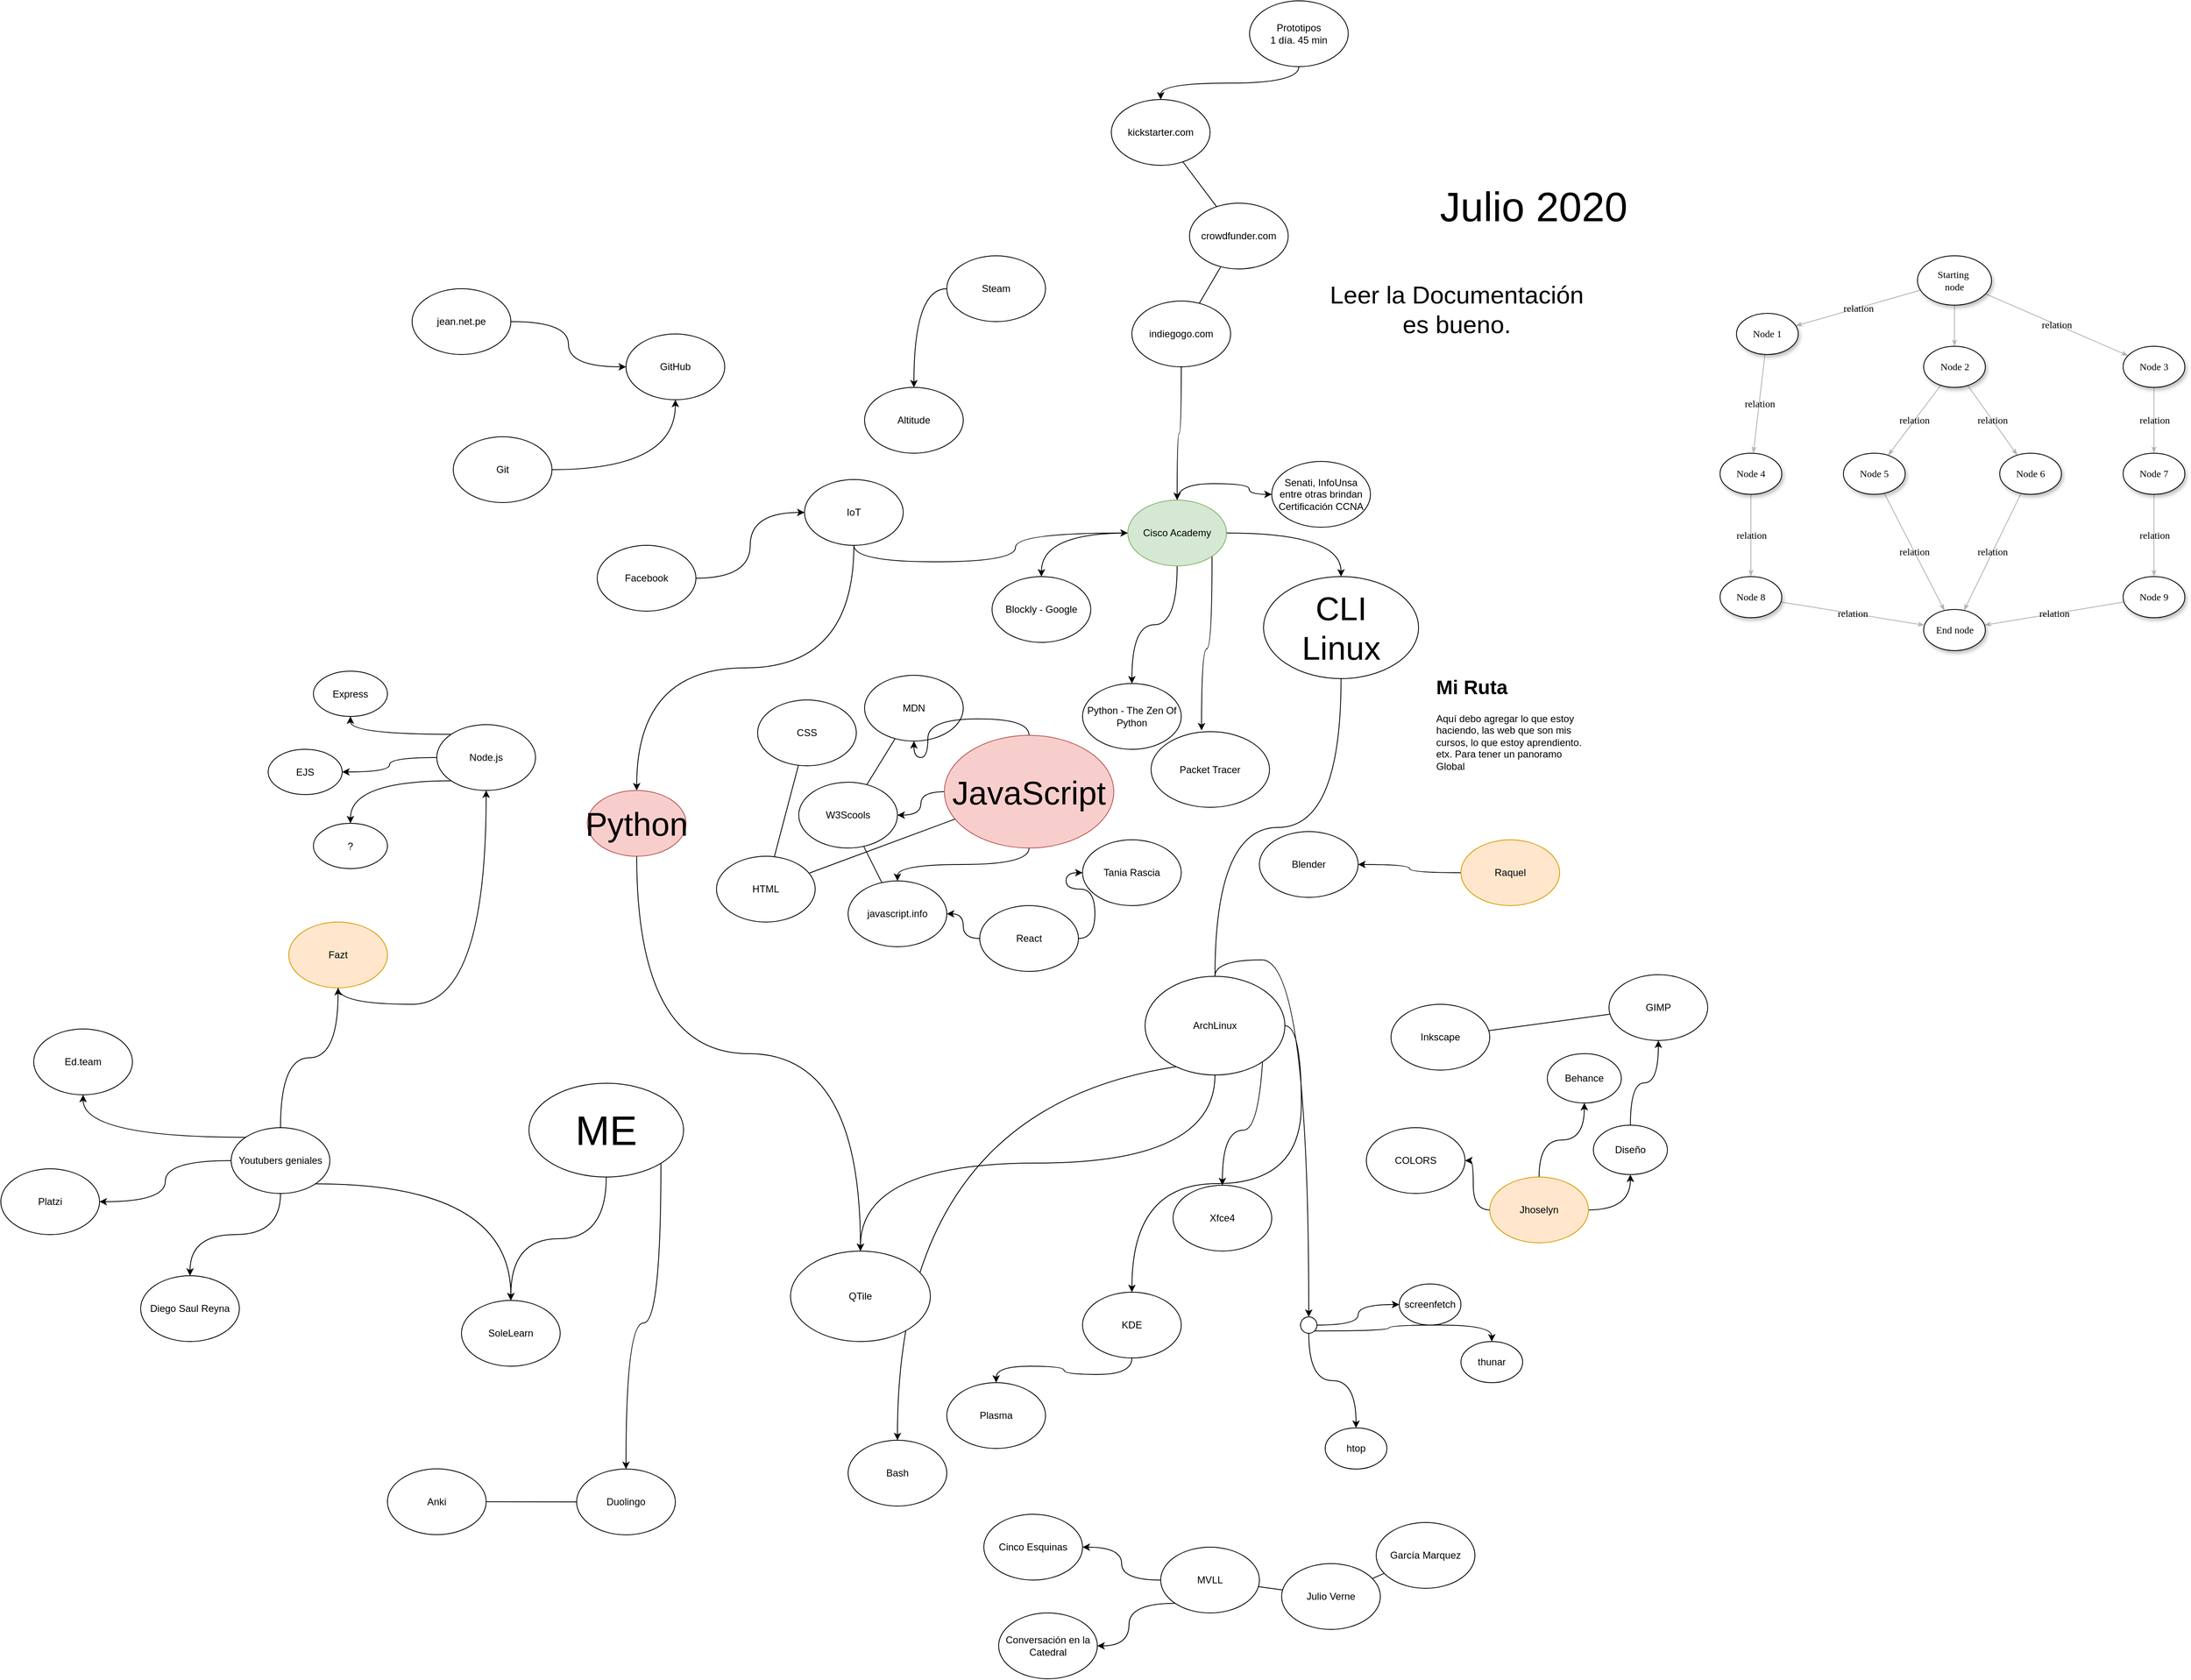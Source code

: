 <mxfile version="13.5.8" type="github">
  <diagram name="Page-1" id="42789a77-a242-8287-6e28-9cd8cfd52e62">
    <mxGraphModel dx="3300" dy="2602" grid="0" gridSize="10" guides="1" tooltips="0" connect="1" arrows="1" fold="1" page="1" pageScale="1" pageWidth="1100" pageHeight="850" background="#ffffff" math="0" shadow="0">
      <root>
        <mxCell id="0" />
        <mxCell id="1" parent="0" />
        <mxCell id="1ea317790d2ca983-12" style="edgeStyle=none;rounded=1;html=1;labelBackgroundColor=none;startArrow=none;startFill=0;startSize=5;endArrow=classicThin;endFill=1;endSize=5;jettySize=auto;orthogonalLoop=1;strokeColor=#B3B3B3;strokeWidth=1;fontFamily=Verdana;fontSize=12" parent="1" source="1ea317790d2ca983-1" target="1ea317790d2ca983-2" edge="1">
          <mxGeometry relative="1" as="geometry" />
        </mxCell>
        <mxCell id="1ea317790d2ca983-13" value="relation" style="edgeStyle=none;rounded=1;html=1;labelBackgroundColor=none;startArrow=none;startFill=0;startSize=5;endArrow=classicThin;endFill=1;endSize=5;jettySize=auto;orthogonalLoop=1;strokeColor=#B3B3B3;strokeWidth=1;fontFamily=Verdana;fontSize=12" parent="1" source="1ea317790d2ca983-1" target="1ea317790d2ca983-9" edge="1">
          <mxGeometry relative="1" as="geometry" />
        </mxCell>
        <mxCell id="1ea317790d2ca983-14" value="relation" style="edgeStyle=none;rounded=1;html=1;labelBackgroundColor=none;startArrow=none;startFill=0;startSize=5;endArrow=classicThin;endFill=1;endSize=5;jettySize=auto;orthogonalLoop=1;strokeColor=#B3B3B3;strokeWidth=1;fontFamily=Verdana;fontSize=12" parent="1" source="1ea317790d2ca983-1" target="1ea317790d2ca983-3" edge="1">
          <mxGeometry relative="1" as="geometry" />
        </mxCell>
        <mxCell id="1ea317790d2ca983-1" value="Starting&amp;nbsp;&lt;div&gt;node&lt;/div&gt;" style="ellipse;whiteSpace=wrap;html=1;rounded=0;shadow=1;comic=0;labelBackgroundColor=none;strokeWidth=1;fontFamily=Verdana;fontSize=12;align=center;" parent="1" vertex="1">
          <mxGeometry x="1410" y="-1050" width="90" height="60" as="geometry" />
        </mxCell>
        <mxCell id="1ea317790d2ca983-21" value="relation" style="edgeStyle=none;rounded=1;html=1;labelBackgroundColor=none;startArrow=none;startFill=0;startSize=5;endArrow=classicThin;endFill=1;endSize=5;jettySize=auto;orthogonalLoop=1;strokeColor=#B3B3B3;strokeWidth=1;fontFamily=Verdana;fontSize=12" parent="1" source="1ea317790d2ca983-2" target="1ea317790d2ca983-7" edge="1">
          <mxGeometry relative="1" as="geometry" />
        </mxCell>
        <mxCell id="1ea317790d2ca983-22" value="relation" style="edgeStyle=none;rounded=1;html=1;labelBackgroundColor=none;startArrow=none;startFill=0;startSize=5;endArrow=classicThin;endFill=1;endSize=5;jettySize=auto;orthogonalLoop=1;strokeColor=#B3B3B3;strokeWidth=1;fontFamily=Verdana;fontSize=12" parent="1" source="1ea317790d2ca983-2" target="1ea317790d2ca983-6" edge="1">
          <mxGeometry relative="1" as="geometry" />
        </mxCell>
        <mxCell id="1ea317790d2ca983-2" value="&lt;span&gt;Node 2&lt;/span&gt;" style="ellipse;whiteSpace=wrap;html=1;rounded=0;shadow=1;comic=0;labelBackgroundColor=none;strokeWidth=1;fontFamily=Verdana;fontSize=12;align=center;" parent="1" vertex="1">
          <mxGeometry x="1417.5" y="-940" width="75" height="50" as="geometry" />
        </mxCell>
        <mxCell id="1ea317790d2ca983-15" value="relation" style="edgeStyle=none;rounded=1;html=1;labelBackgroundColor=none;startArrow=none;startFill=0;startSize=5;endArrow=classicThin;endFill=1;endSize=5;jettySize=auto;orthogonalLoop=1;strokeColor=#B3B3B3;strokeWidth=1;fontFamily=Verdana;fontSize=12" parent="1" source="1ea317790d2ca983-3" target="1ea317790d2ca983-4" edge="1">
          <mxGeometry relative="1" as="geometry" />
        </mxCell>
        <mxCell id="1ea317790d2ca983-3" value="&lt;span&gt;Node 3&lt;/span&gt;" style="ellipse;whiteSpace=wrap;html=1;rounded=0;shadow=1;comic=0;labelBackgroundColor=none;strokeWidth=1;fontFamily=Verdana;fontSize=12;align=center;" parent="1" vertex="1">
          <mxGeometry x="1660" y="-940" width="75" height="50" as="geometry" />
        </mxCell>
        <mxCell id="1ea317790d2ca983-16" value="relation" style="edgeStyle=none;rounded=1;html=1;labelBackgroundColor=none;startArrow=none;startFill=0;startSize=5;endArrow=classicThin;endFill=1;endSize=5;jettySize=auto;orthogonalLoop=1;strokeColor=#B3B3B3;strokeWidth=1;fontFamily=Verdana;fontSize=12" parent="1" source="1ea317790d2ca983-4" target="1ea317790d2ca983-5" edge="1">
          <mxGeometry relative="1" as="geometry" />
        </mxCell>
        <mxCell id="1ea317790d2ca983-4" value="&lt;span&gt;Node 7&lt;/span&gt;" style="ellipse;whiteSpace=wrap;html=1;rounded=0;shadow=1;comic=0;labelBackgroundColor=none;strokeWidth=1;fontFamily=Verdana;fontSize=12;align=center;" parent="1" vertex="1">
          <mxGeometry x="1660" y="-810" width="75" height="50" as="geometry" />
        </mxCell>
        <mxCell id="1ea317790d2ca983-17" value="relation" style="edgeStyle=none;rounded=1;html=1;labelBackgroundColor=none;startArrow=none;startFill=0;startSize=5;endArrow=classicThin;endFill=1;endSize=5;jettySize=auto;orthogonalLoop=1;strokeColor=#B3B3B3;strokeWidth=1;fontFamily=Verdana;fontSize=12" parent="1" source="1ea317790d2ca983-5" target="1ea317790d2ca983-8" edge="1">
          <mxGeometry relative="1" as="geometry" />
        </mxCell>
        <mxCell id="1ea317790d2ca983-5" value="&lt;span&gt;Node 9&lt;/span&gt;" style="ellipse;whiteSpace=wrap;html=1;rounded=0;shadow=1;comic=0;labelBackgroundColor=none;strokeWidth=1;fontFamily=Verdana;fontSize=12;align=center;" parent="1" vertex="1">
          <mxGeometry x="1660" y="-660" width="75" height="50" as="geometry" />
        </mxCell>
        <mxCell id="1ea317790d2ca983-23" value="relation" style="edgeStyle=none;rounded=1;html=1;labelBackgroundColor=none;startArrow=none;startFill=0;startSize=5;endArrow=classicThin;endFill=1;endSize=5;jettySize=auto;orthogonalLoop=1;strokeColor=#B3B3B3;strokeWidth=1;fontFamily=Verdana;fontSize=12" parent="1" source="1ea317790d2ca983-6" target="1ea317790d2ca983-8" edge="1">
          <mxGeometry relative="1" as="geometry" />
        </mxCell>
        <mxCell id="1ea317790d2ca983-6" value="&lt;span&gt;Node 6&lt;/span&gt;" style="ellipse;whiteSpace=wrap;html=1;rounded=0;shadow=1;comic=0;labelBackgroundColor=none;strokeWidth=1;fontFamily=Verdana;fontSize=12;align=center;" parent="1" vertex="1">
          <mxGeometry x="1510" y="-810" width="75" height="50" as="geometry" />
        </mxCell>
        <mxCell id="1ea317790d2ca983-24" value="relation" style="edgeStyle=none;rounded=1;html=1;labelBackgroundColor=none;startArrow=none;startFill=0;startSize=5;endArrow=classicThin;endFill=1;endSize=5;jettySize=auto;orthogonalLoop=1;strokeColor=#B3B3B3;strokeWidth=1;fontFamily=Verdana;fontSize=12" parent="1" source="1ea317790d2ca983-7" target="1ea317790d2ca983-8" edge="1">
          <mxGeometry relative="1" as="geometry" />
        </mxCell>
        <mxCell id="1ea317790d2ca983-7" value="&lt;span&gt;Node 5&lt;/span&gt;" style="ellipse;whiteSpace=wrap;html=1;rounded=0;shadow=1;comic=0;labelBackgroundColor=none;strokeWidth=1;fontFamily=Verdana;fontSize=12;align=center;" parent="1" vertex="1">
          <mxGeometry x="1320" y="-810" width="75" height="50" as="geometry" />
        </mxCell>
        <mxCell id="1ea317790d2ca983-8" value="End node" style="ellipse;whiteSpace=wrap;html=1;rounded=0;shadow=1;comic=0;labelBackgroundColor=none;strokeWidth=1;fontFamily=Verdana;fontSize=12;align=center;" parent="1" vertex="1">
          <mxGeometry x="1417.5" y="-620" width="75" height="50" as="geometry" />
        </mxCell>
        <mxCell id="1ea317790d2ca983-19" value="relation" style="edgeStyle=none;rounded=1;html=1;labelBackgroundColor=none;startArrow=none;startFill=0;startSize=5;endArrow=classicThin;endFill=1;endSize=5;jettySize=auto;orthogonalLoop=1;strokeColor=#B3B3B3;strokeWidth=1;fontFamily=Verdana;fontSize=12" parent="1" source="1ea317790d2ca983-9" target="1ea317790d2ca983-10" edge="1">
          <mxGeometry relative="1" as="geometry" />
        </mxCell>
        <mxCell id="1ea317790d2ca983-9" value="Node 1" style="ellipse;whiteSpace=wrap;html=1;rounded=0;shadow=1;comic=0;labelBackgroundColor=none;strokeWidth=1;fontFamily=Verdana;fontSize=12;align=center;" parent="1" vertex="1">
          <mxGeometry x="1190" y="-980" width="75" height="50" as="geometry" />
        </mxCell>
        <mxCell id="1ea317790d2ca983-20" value="relation" style="edgeStyle=none;rounded=1;html=1;labelBackgroundColor=none;startArrow=none;startFill=0;startSize=5;endArrow=classicThin;endFill=1;endSize=5;jettySize=auto;orthogonalLoop=1;strokeColor=#B3B3B3;strokeWidth=1;fontFamily=Verdana;fontSize=12" parent="1" source="1ea317790d2ca983-10" target="1ea317790d2ca983-11" edge="1">
          <mxGeometry relative="1" as="geometry" />
        </mxCell>
        <mxCell id="1ea317790d2ca983-10" value="&lt;span&gt;Node 4&lt;/span&gt;" style="ellipse;whiteSpace=wrap;html=1;rounded=0;shadow=1;comic=0;labelBackgroundColor=none;strokeWidth=1;fontFamily=Verdana;fontSize=12;align=center;" parent="1" vertex="1">
          <mxGeometry x="1170" y="-810" width="75" height="50" as="geometry" />
        </mxCell>
        <mxCell id="1ea317790d2ca983-18" value="relation" style="edgeStyle=none;rounded=1;html=1;labelBackgroundColor=none;startArrow=none;startFill=0;startSize=5;endArrow=classicThin;endFill=1;endSize=5;jettySize=auto;orthogonalLoop=1;strokeColor=#B3B3B3;strokeWidth=1;fontFamily=Verdana;fontSize=12" parent="1" source="1ea317790d2ca983-11" target="1ea317790d2ca983-8" edge="1">
          <mxGeometry relative="1" as="geometry" />
        </mxCell>
        <mxCell id="1ea317790d2ca983-11" value="&lt;span&gt;Node 8&lt;/span&gt;" style="ellipse;whiteSpace=wrap;html=1;rounded=0;shadow=1;comic=0;labelBackgroundColor=none;strokeWidth=1;fontFamily=Verdana;fontSize=12;align=center;" parent="1" vertex="1">
          <mxGeometry x="1170" y="-660" width="75" height="50" as="geometry" />
        </mxCell>
        <mxCell id="slAMN-dLhrTw4TwVvP2D-1" value="Blockly - Google" style="ellipse;whiteSpace=wrap;html=1;" parent="1" vertex="1">
          <mxGeometry x="285" y="-660" width="120" height="80" as="geometry" />
        </mxCell>
        <mxCell id="slAMN-dLhrTw4TwVvP2D-4" style="edgeStyle=orthogonalEdgeStyle;rounded=0;orthogonalLoop=1;jettySize=auto;html=1;exitX=0;exitY=0.5;exitDx=0;exitDy=0;curved=1;" parent="1" source="slAMN-dLhrTw4TwVvP2D-2" target="slAMN-dLhrTw4TwVvP2D-1" edge="1">
          <mxGeometry relative="1" as="geometry" />
        </mxCell>
        <mxCell id="slAMN-dLhrTw4TwVvP2D-5" style="edgeStyle=orthogonalEdgeStyle;curved=1;rounded=0;orthogonalLoop=1;jettySize=auto;html=1;exitX=0.5;exitY=1;exitDx=0;exitDy=0;" parent="1" source="slAMN-dLhrTw4TwVvP2D-2" target="slAMN-dLhrTw4TwVvP2D-3" edge="1">
          <mxGeometry relative="1" as="geometry" />
        </mxCell>
        <mxCell id="slAMN-dLhrTw4TwVvP2D-8" style="edgeStyle=orthogonalEdgeStyle;curved=1;rounded=0;orthogonalLoop=1;jettySize=auto;html=1;exitX=1;exitY=1;exitDx=0;exitDy=0;entryX=0.426;entryY=-0.017;entryDx=0;entryDy=0;entryPerimeter=0;" parent="1" source="slAMN-dLhrTw4TwVvP2D-2" target="slAMN-dLhrTw4TwVvP2D-7" edge="1">
          <mxGeometry relative="1" as="geometry" />
        </mxCell>
        <mxCell id="slAMN-dLhrTw4TwVvP2D-9" style="edgeStyle=orthogonalEdgeStyle;curved=1;rounded=0;orthogonalLoop=1;jettySize=auto;html=1;exitX=1;exitY=0.5;exitDx=0;exitDy=0;" parent="1" source="slAMN-dLhrTw4TwVvP2D-2" target="slAMN-dLhrTw4TwVvP2D-6" edge="1">
          <mxGeometry relative="1" as="geometry" />
        </mxCell>
        <mxCell id="slAMN-dLhrTw4TwVvP2D-36" style="edgeStyle=orthogonalEdgeStyle;curved=1;rounded=0;orthogonalLoop=1;jettySize=auto;html=1;exitX=0.5;exitY=0;exitDx=0;exitDy=0;fontSize=12;" parent="1" source="slAMN-dLhrTw4TwVvP2D-2" target="slAMN-dLhrTw4TwVvP2D-35" edge="1">
          <mxGeometry relative="1" as="geometry" />
        </mxCell>
        <mxCell id="slAMN-dLhrTw4TwVvP2D-2" value="Cisco Academy" style="ellipse;whiteSpace=wrap;html=1;fillColor=#d5e8d4;strokeColor=#82b366;" parent="1" vertex="1">
          <mxGeometry x="450" y="-753" width="120" height="80" as="geometry" />
        </mxCell>
        <mxCell id="slAMN-dLhrTw4TwVvP2D-3" value="Python - The Zen Of Python" style="ellipse;whiteSpace=wrap;html=1;" parent="1" vertex="1">
          <mxGeometry x="395" y="-530" width="120" height="80" as="geometry" />
        </mxCell>
        <mxCell id="slAMN-dLhrTw4TwVvP2D-6" value="CLI&lt;br style=&quot;font-size: 40px;&quot;&gt;Linux" style="ellipse;whiteSpace=wrap;html=1;fontSize=40;" parent="1" vertex="1">
          <mxGeometry x="615" y="-660" width="188.5" height="124" as="geometry" />
        </mxCell>
        <mxCell id="slAMN-dLhrTw4TwVvP2D-7" value="Packet Tracer" style="ellipse;whiteSpace=wrap;html=1;" parent="1" vertex="1">
          <mxGeometry x="478.31" y="-471.46" width="144" height="92" as="geometry" />
        </mxCell>
        <mxCell id="slAMN-dLhrTw4TwVvP2D-10" value="W3Scools" style="ellipse;whiteSpace=wrap;html=1;" parent="1" vertex="1">
          <mxGeometry x="50" y="-410" width="120" height="80" as="geometry" />
        </mxCell>
        <mxCell id="slAMN-dLhrTw4TwVvP2D-11" value="MDN" style="ellipse;whiteSpace=wrap;html=1;" parent="1" vertex="1">
          <mxGeometry x="130" y="-540" width="120" height="80" as="geometry" />
        </mxCell>
        <mxCell id="slAMN-dLhrTw4TwVvP2D-12" value="javascript.info" style="ellipse;whiteSpace=wrap;html=1;" parent="1" vertex="1">
          <mxGeometry x="110" y="-290" width="120" height="80" as="geometry" />
        </mxCell>
        <mxCell id="slAMN-dLhrTw4TwVvP2D-13" value="" style="endArrow=none;html=1;" parent="1" source="slAMN-dLhrTw4TwVvP2D-11" target="slAMN-dLhrTw4TwVvP2D-10" edge="1">
          <mxGeometry width="50" height="50" relative="1" as="geometry">
            <mxPoint x="470" y="-280" as="sourcePoint" />
            <mxPoint x="520" y="-330" as="targetPoint" />
          </mxGeometry>
        </mxCell>
        <mxCell id="slAMN-dLhrTw4TwVvP2D-14" value="" style="endArrow=none;html=1;" parent="1" source="slAMN-dLhrTw4TwVvP2D-10" target="slAMN-dLhrTw4TwVvP2D-12" edge="1">
          <mxGeometry width="50" height="50" relative="1" as="geometry">
            <mxPoint x="470" y="-280" as="sourcePoint" />
            <mxPoint x="520" y="-330" as="targetPoint" />
          </mxGeometry>
        </mxCell>
        <mxCell id="slAMN-dLhrTw4TwVvP2D-17" style="edgeStyle=orthogonalEdgeStyle;curved=1;rounded=0;orthogonalLoop=1;jettySize=auto;html=1;exitX=0;exitY=0.5;exitDx=0;exitDy=0;" parent="1" source="slAMN-dLhrTw4TwVvP2D-15" target="slAMN-dLhrTw4TwVvP2D-12" edge="1">
          <mxGeometry relative="1" as="geometry" />
        </mxCell>
        <mxCell id="slAMN-dLhrTw4TwVvP2D-19" style="edgeStyle=orthogonalEdgeStyle;curved=1;rounded=0;orthogonalLoop=1;jettySize=auto;html=1;exitX=1;exitY=0.5;exitDx=0;exitDy=0;" parent="1" source="slAMN-dLhrTw4TwVvP2D-15" target="slAMN-dLhrTw4TwVvP2D-18" edge="1">
          <mxGeometry relative="1" as="geometry" />
        </mxCell>
        <mxCell id="slAMN-dLhrTw4TwVvP2D-15" value="React" style="ellipse;whiteSpace=wrap;html=1;" parent="1" vertex="1">
          <mxGeometry x="270" y="-260" width="120" height="80" as="geometry" />
        </mxCell>
        <mxCell id="slAMN-dLhrTw4TwVvP2D-18" value="Tania Rascia" style="ellipse;whiteSpace=wrap;html=1;" parent="1" vertex="1">
          <mxGeometry x="395" y="-340" width="120" height="80" as="geometry" />
        </mxCell>
        <mxCell id="slAMN-dLhrTw4TwVvP2D-37" style="edgeStyle=orthogonalEdgeStyle;curved=1;rounded=0;orthogonalLoop=1;jettySize=auto;html=1;exitX=0;exitY=0.5;exitDx=0;exitDy=0;fontSize=12;" parent="1" source="slAMN-dLhrTw4TwVvP2D-21" target="slAMN-dLhrTw4TwVvP2D-10" edge="1">
          <mxGeometry relative="1" as="geometry" />
        </mxCell>
        <mxCell id="slAMN-dLhrTw4TwVvP2D-38" style="edgeStyle=orthogonalEdgeStyle;curved=1;rounded=0;orthogonalLoop=1;jettySize=auto;html=1;fontSize=12;exitX=0.5;exitY=0;exitDx=0;exitDy=0;" parent="1" source="slAMN-dLhrTw4TwVvP2D-21" target="slAMN-dLhrTw4TwVvP2D-11" edge="1">
          <mxGeometry relative="1" as="geometry" />
        </mxCell>
        <mxCell id="slAMN-dLhrTw4TwVvP2D-39" style="edgeStyle=orthogonalEdgeStyle;curved=1;rounded=0;orthogonalLoop=1;jettySize=auto;html=1;exitX=0.5;exitY=1;exitDx=0;exitDy=0;fontSize=12;" parent="1" source="slAMN-dLhrTw4TwVvP2D-21" target="slAMN-dLhrTw4TwVvP2D-12" edge="1">
          <mxGeometry relative="1" as="geometry" />
        </mxCell>
        <mxCell id="slAMN-dLhrTw4TwVvP2D-21" value="&lt;font style=&quot;font-size: 40px&quot;&gt;JavaScript&lt;/font&gt;" style="ellipse;whiteSpace=wrap;html=1;fillColor=#f8cecc;strokeColor=#b85450;" parent="1" vertex="1">
          <mxGeometry x="227" y="-467" width="206" height="137" as="geometry" />
        </mxCell>
        <mxCell id="slAMN-dLhrTw4TwVvP2D-23" value="&lt;h1&gt;Mi Ruta&lt;br&gt;&lt;/h1&gt;&lt;p&gt;Aquí debo agregar lo que estoy haciendo, las web que son mis cursos, lo que estoy aprendiento. etx. Para tener un panoramo Global&lt;br&gt;&lt;/p&gt;" style="text;html=1;strokeColor=none;fillColor=none;spacing=5;spacingTop=-20;whiteSpace=wrap;overflow=hidden;rounded=0;" parent="1" vertex="1">
          <mxGeometry x="820" y="-545" width="190" height="120" as="geometry" />
        </mxCell>
        <UserObject label="Blender" link="blender.org/" id="slAMN-dLhrTw4TwVvP2D-24">
          <mxCell style="ellipse;whiteSpace=wrap;html=1;" parent="1" vertex="1">
            <mxGeometry x="610" y="-350" width="120" height="80" as="geometry" />
          </mxCell>
        </UserObject>
        <mxCell id="slAMN-dLhrTw4TwVvP2D-26" style="edgeStyle=orthogonalEdgeStyle;curved=1;rounded=0;orthogonalLoop=1;jettySize=auto;html=1;exitX=0;exitY=0.5;exitDx=0;exitDy=0;" parent="1" source="slAMN-dLhrTw4TwVvP2D-25" target="slAMN-dLhrTw4TwVvP2D-24" edge="1">
          <mxGeometry relative="1" as="geometry" />
        </mxCell>
        <mxCell id="slAMN-dLhrTw4TwVvP2D-25" value="Raquel" style="ellipse;whiteSpace=wrap;html=1;fillColor=#ffe6cc;strokeColor=#d79b00;" parent="1" vertex="1">
          <mxGeometry x="855" y="-340" width="120" height="80" as="geometry" />
        </mxCell>
        <mxCell id="slAMN-dLhrTw4TwVvP2D-27" value="GIMP" style="ellipse;whiteSpace=wrap;html=1;" parent="1" vertex="1">
          <mxGeometry x="1035" y="-176" width="120" height="80" as="geometry" />
        </mxCell>
        <mxCell id="slAMN-dLhrTw4TwVvP2D-28" value="Inkscape" style="ellipse;whiteSpace=wrap;html=1;" parent="1" vertex="1">
          <mxGeometry x="770" y="-140" width="120" height="80" as="geometry" />
        </mxCell>
        <mxCell id="slAMN-dLhrTw4TwVvP2D-29" value="" style="endArrow=none;html=1;" parent="1" source="slAMN-dLhrTw4TwVvP2D-27" target="slAMN-dLhrTw4TwVvP2D-28" edge="1">
          <mxGeometry width="50" height="50" relative="1" as="geometry">
            <mxPoint x="570" y="-320" as="sourcePoint" />
            <mxPoint x="620" y="-370" as="targetPoint" />
          </mxGeometry>
        </mxCell>
        <mxCell id="slAMN-dLhrTw4TwVvP2D-30" value="Altitude" style="ellipse;whiteSpace=wrap;html=1;" parent="1" vertex="1">
          <mxGeometry x="130" y="-890" width="120" height="80" as="geometry" />
        </mxCell>
        <mxCell id="slAMN-dLhrTw4TwVvP2D-31" value="Julio 2020" style="text;html=1;strokeColor=none;fillColor=none;align=center;verticalAlign=middle;whiteSpace=wrap;rounded=0;strokeWidth=1;fontSize=50;" parent="1" vertex="1">
          <mxGeometry x="820" y="-1160" width="247" height="100" as="geometry" />
        </mxCell>
        <mxCell id="slAMN-dLhrTw4TwVvP2D-33" style="edgeStyle=orthogonalEdgeStyle;curved=1;rounded=0;orthogonalLoop=1;jettySize=auto;html=1;exitX=0;exitY=0.5;exitDx=0;exitDy=0;fontSize=12;" parent="1" source="slAMN-dLhrTw4TwVvP2D-32" target="slAMN-dLhrTw4TwVvP2D-30" edge="1">
          <mxGeometry relative="1" as="geometry" />
        </mxCell>
        <mxCell id="slAMN-dLhrTw4TwVvP2D-32" value="Steam" style="ellipse;whiteSpace=wrap;html=1;strokeWidth=1;fontSize=12;" parent="1" vertex="1">
          <mxGeometry x="230" y="-1050" width="120" height="80" as="geometry" />
        </mxCell>
        <mxCell id="pHknpPbmpQpy8_Fl4xR6-13" style="edgeStyle=orthogonalEdgeStyle;curved=1;rounded=0;orthogonalLoop=1;jettySize=auto;html=1;exitX=0.5;exitY=1;exitDx=0;exitDy=0;" edge="1" parent="1" source="slAMN-dLhrTw4TwVvP2D-34" target="slAMN-dLhrTw4TwVvP2D-45">
          <mxGeometry relative="1" as="geometry" />
        </mxCell>
        <mxCell id="slAMN-dLhrTw4TwVvP2D-34" value="IoT" style="ellipse;whiteSpace=wrap;html=1;strokeWidth=1;fontSize=12;" parent="1" vertex="1">
          <mxGeometry x="57" y="-778" width="120" height="80" as="geometry" />
        </mxCell>
        <mxCell id="slAMN-dLhrTw4TwVvP2D-35" value="Senati, InfoUnsa entre otras brindan Certificación CCNA" style="ellipse;whiteSpace=wrap;html=1;strokeWidth=1;fontSize=12;" parent="1" vertex="1">
          <mxGeometry x="625" y="-800" width="120" height="80" as="geometry" />
        </mxCell>
        <mxCell id="slAMN-dLhrTw4TwVvP2D-40" value="COLORS" style="ellipse;whiteSpace=wrap;html=1;strokeWidth=1;fontSize=12;" parent="1" vertex="1">
          <mxGeometry x="740" y="10" width="120" height="80" as="geometry" />
        </mxCell>
        <mxCell id="slAMN-dLhrTw4TwVvP2D-42" style="edgeStyle=orthogonalEdgeStyle;curved=1;rounded=0;orthogonalLoop=1;jettySize=auto;html=1;exitX=0;exitY=0.5;exitDx=0;exitDy=0;fontSize=12;" parent="1" source="slAMN-dLhrTw4TwVvP2D-41" target="slAMN-dLhrTw4TwVvP2D-40" edge="1">
          <mxGeometry relative="1" as="geometry" />
        </mxCell>
        <mxCell id="LZi_NBClu0qJmh4EY3yg-9" style="edgeStyle=orthogonalEdgeStyle;curved=1;rounded=0;orthogonalLoop=1;jettySize=auto;html=1;" parent="1" source="slAMN-dLhrTw4TwVvP2D-41" target="LZi_NBClu0qJmh4EY3yg-7" edge="1">
          <mxGeometry relative="1" as="geometry" />
        </mxCell>
        <mxCell id="LZi_NBClu0qJmh4EY3yg-20" style="edgeStyle=orthogonalEdgeStyle;curved=1;rounded=0;orthogonalLoop=1;jettySize=auto;html=1;" parent="1" source="slAMN-dLhrTw4TwVvP2D-41" target="LZi_NBClu0qJmh4EY3yg-19" edge="1">
          <mxGeometry relative="1" as="geometry" />
        </mxCell>
        <mxCell id="slAMN-dLhrTw4TwVvP2D-41" value="Jhoselyn" style="ellipse;whiteSpace=wrap;html=1;strokeWidth=1;fontSize=12;fillColor=#ffe6cc;strokeColor=#d79b00;" parent="1" vertex="1">
          <mxGeometry x="890" y="70" width="120" height="80" as="geometry" />
        </mxCell>
        <mxCell id="slAMN-dLhrTw4TwVvP2D-49" style="edgeStyle=orthogonalEdgeStyle;curved=1;rounded=0;orthogonalLoop=1;jettySize=auto;html=1;exitX=0.5;exitY=1;exitDx=0;exitDy=0;fontSize=12;" parent="1" source="slAMN-dLhrTw4TwVvP2D-43" target="slAMN-dLhrTw4TwVvP2D-44" edge="1">
          <mxGeometry relative="1" as="geometry" />
        </mxCell>
        <mxCell id="slAMN-dLhrTw4TwVvP2D-50" style="rounded=0;orthogonalLoop=1;jettySize=auto;html=1;exitX=1;exitY=0.5;exitDx=0;exitDy=0;fontSize=12;edgeStyle=orthogonalEdgeStyle;curved=1;" parent="1" source="slAMN-dLhrTw4TwVvP2D-43" target="slAMN-dLhrTw4TwVvP2D-46" edge="1">
          <mxGeometry relative="1" as="geometry" />
        </mxCell>
        <mxCell id="slAMN-dLhrTw4TwVvP2D-53" style="edgeStyle=orthogonalEdgeStyle;curved=1;rounded=0;orthogonalLoop=1;jettySize=auto;html=1;exitX=1;exitY=0;exitDx=0;exitDy=0;fontSize=12;" parent="1" source="slAMN-dLhrTw4TwVvP2D-43" target="slAMN-dLhrTw4TwVvP2D-52" edge="1">
          <mxGeometry relative="1" as="geometry" />
        </mxCell>
        <mxCell id="slAMN-dLhrTw4TwVvP2D-60" style="edgeStyle=orthogonalEdgeStyle;curved=1;rounded=0;orthogonalLoop=1;jettySize=auto;html=1;exitX=0.5;exitY=0;exitDx=0;exitDy=0;entryX=0.5;entryY=0;entryDx=0;entryDy=0;fontSize=12;" parent="1" source="slAMN-dLhrTw4TwVvP2D-43" target="slAMN-dLhrTw4TwVvP2D-54" edge="1">
          <mxGeometry relative="1" as="geometry" />
        </mxCell>
        <mxCell id="slAMN-dLhrTw4TwVvP2D-72" style="edgeStyle=orthogonalEdgeStyle;curved=1;rounded=0;orthogonalLoop=1;jettySize=auto;html=1;exitX=1;exitY=1;exitDx=0;exitDy=0;fontSize=12;" parent="1" source="slAMN-dLhrTw4TwVvP2D-43" target="slAMN-dLhrTw4TwVvP2D-59" edge="1">
          <mxGeometry relative="1" as="geometry" />
        </mxCell>
        <mxCell id="slAMN-dLhrTw4TwVvP2D-43" value="ArchLinux" style="ellipse;whiteSpace=wrap;html=1;strokeWidth=1;fontSize=12;" parent="1" vertex="1">
          <mxGeometry x="471" y="-174" width="170" height="120" as="geometry" />
        </mxCell>
        <mxCell id="slAMN-dLhrTw4TwVvP2D-44" value="QTile" style="ellipse;whiteSpace=wrap;html=1;strokeWidth=1;fontSize=12;" parent="1" vertex="1">
          <mxGeometry x="40" y="160" width="170" height="110" as="geometry" />
        </mxCell>
        <mxCell id="slAMN-dLhrTw4TwVvP2D-48" style="edgeStyle=orthogonalEdgeStyle;curved=1;rounded=0;orthogonalLoop=1;jettySize=auto;html=1;exitX=0.5;exitY=1;exitDx=0;exitDy=0;fontSize=12;" parent="1" source="slAMN-dLhrTw4TwVvP2D-45" target="slAMN-dLhrTw4TwVvP2D-44" edge="1">
          <mxGeometry relative="1" as="geometry" />
        </mxCell>
        <mxCell id="slAMN-dLhrTw4TwVvP2D-45" value="Python" style="ellipse;whiteSpace=wrap;html=1;strokeWidth=1;fontSize=40;fillColor=#f8cecc;strokeColor=#b85450;" parent="1" vertex="1">
          <mxGeometry x="-207" y="-400" width="120" height="80" as="geometry" />
        </mxCell>
        <mxCell id="slAMN-dLhrTw4TwVvP2D-51" style="edgeStyle=orthogonalEdgeStyle;curved=1;rounded=0;orthogonalLoop=1;jettySize=auto;html=1;exitX=0.5;exitY=1;exitDx=0;exitDy=0;fontSize=12;" parent="1" source="slAMN-dLhrTw4TwVvP2D-46" target="slAMN-dLhrTw4TwVvP2D-47" edge="1">
          <mxGeometry relative="1" as="geometry" />
        </mxCell>
        <mxCell id="slAMN-dLhrTw4TwVvP2D-46" value="KDE" style="ellipse;whiteSpace=wrap;html=1;strokeWidth=1;fontSize=12;" parent="1" vertex="1">
          <mxGeometry x="395" y="210" width="120" height="80" as="geometry" />
        </mxCell>
        <mxCell id="slAMN-dLhrTw4TwVvP2D-47" value="Plasma" style="ellipse;whiteSpace=wrap;html=1;strokeWidth=1;fontSize=12;" parent="1" vertex="1">
          <mxGeometry x="230" y="320" width="120" height="80" as="geometry" />
        </mxCell>
        <mxCell id="slAMN-dLhrTw4TwVvP2D-52" value="Xfce4" style="ellipse;whiteSpace=wrap;html=1;strokeWidth=1;fontSize=12;" parent="1" vertex="1">
          <mxGeometry x="505" y="80" width="120" height="80" as="geometry" />
        </mxCell>
        <mxCell id="slAMN-dLhrTw4TwVvP2D-61" style="edgeStyle=orthogonalEdgeStyle;curved=1;rounded=0;orthogonalLoop=1;jettySize=auto;html=1;exitX=1;exitY=0.5;exitDx=0;exitDy=0;fontSize=12;" parent="1" source="slAMN-dLhrTw4TwVvP2D-54" target="slAMN-dLhrTw4TwVvP2D-58" edge="1">
          <mxGeometry relative="1" as="geometry" />
        </mxCell>
        <mxCell id="slAMN-dLhrTw4TwVvP2D-62" style="edgeStyle=orthogonalEdgeStyle;curved=1;rounded=0;orthogonalLoop=1;jettySize=auto;html=1;exitX=1;exitY=1;exitDx=0;exitDy=0;fontSize=12;" parent="1" source="slAMN-dLhrTw4TwVvP2D-54" target="slAMN-dLhrTw4TwVvP2D-55" edge="1">
          <mxGeometry relative="1" as="geometry" />
        </mxCell>
        <mxCell id="slAMN-dLhrTw4TwVvP2D-63" style="edgeStyle=orthogonalEdgeStyle;curved=1;rounded=0;orthogonalLoop=1;jettySize=auto;html=1;exitX=0.5;exitY=1;exitDx=0;exitDy=0;fontSize=12;" parent="1" source="slAMN-dLhrTw4TwVvP2D-54" target="slAMN-dLhrTw4TwVvP2D-57" edge="1">
          <mxGeometry relative="1" as="geometry" />
        </mxCell>
        <mxCell id="slAMN-dLhrTw4TwVvP2D-54" value="" style="ellipse;whiteSpace=wrap;html=1;strokeWidth=1;fontSize=12;" parent="1" vertex="1">
          <mxGeometry x="660" y="240" width="20" height="20" as="geometry" />
        </mxCell>
        <mxCell id="slAMN-dLhrTw4TwVvP2D-55" value="thunar" style="ellipse;whiteSpace=wrap;html=1;strokeWidth=1;fontSize=12;" parent="1" vertex="1">
          <mxGeometry x="855" y="270" width="75" height="50" as="geometry" />
        </mxCell>
        <mxCell id="slAMN-dLhrTw4TwVvP2D-57" value="htop" style="ellipse;whiteSpace=wrap;html=1;strokeWidth=1;fontSize=12;" parent="1" vertex="1">
          <mxGeometry x="690" y="375" width="75" height="50" as="geometry" />
        </mxCell>
        <mxCell id="slAMN-dLhrTw4TwVvP2D-58" value="screenfetch" style="ellipse;whiteSpace=wrap;html=1;strokeWidth=1;fontSize=12;" parent="1" vertex="1">
          <mxGeometry x="780" y="200" width="75" height="50" as="geometry" />
        </mxCell>
        <mxCell id="slAMN-dLhrTw4TwVvP2D-59" value="Bash" style="ellipse;whiteSpace=wrap;html=1;strokeWidth=1;fontSize=12;" parent="1" vertex="1">
          <mxGeometry x="110" y="390" width="120" height="80" as="geometry" />
        </mxCell>
        <mxCell id="slAMN-dLhrTw4TwVvP2D-65" value="Conversación en la Catedral" style="ellipse;whiteSpace=wrap;html=1;strokeWidth=1;fontSize=12;" parent="1" vertex="1">
          <mxGeometry x="293" y="600" width="120" height="80" as="geometry" />
        </mxCell>
        <mxCell id="slAMN-dLhrTw4TwVvP2D-68" style="edgeStyle=orthogonalEdgeStyle;curved=1;rounded=0;orthogonalLoop=1;jettySize=auto;html=1;exitX=0;exitY=0.5;exitDx=0;exitDy=0;fontSize=12;" parent="1" source="slAMN-dLhrTw4TwVvP2D-66" target="slAMN-dLhrTw4TwVvP2D-67" edge="1">
          <mxGeometry relative="1" as="geometry" />
        </mxCell>
        <mxCell id="slAMN-dLhrTw4TwVvP2D-69" style="edgeStyle=orthogonalEdgeStyle;curved=1;rounded=0;orthogonalLoop=1;jettySize=auto;html=1;exitX=0;exitY=1;exitDx=0;exitDy=0;fontSize=12;" parent="1" source="slAMN-dLhrTw4TwVvP2D-66" target="slAMN-dLhrTw4TwVvP2D-65" edge="1">
          <mxGeometry relative="1" as="geometry" />
        </mxCell>
        <mxCell id="slAMN-dLhrTw4TwVvP2D-66" value="MVLL" style="ellipse;whiteSpace=wrap;html=1;strokeWidth=1;fontSize=12;" parent="1" vertex="1">
          <mxGeometry x="490" y="520" width="120" height="80" as="geometry" />
        </mxCell>
        <mxCell id="slAMN-dLhrTw4TwVvP2D-67" value="Cinco Esquinas" style="ellipse;whiteSpace=wrap;html=1;strokeWidth=1;fontSize=12;" parent="1" vertex="1">
          <mxGeometry x="275" y="480" width="120" height="80" as="geometry" />
        </mxCell>
        <mxCell id="slAMN-dLhrTw4TwVvP2D-70" value="Julio Verne" style="ellipse;whiteSpace=wrap;html=1;strokeWidth=1;fontSize=12;" parent="1" vertex="1">
          <mxGeometry x="637" y="540" width="120" height="80" as="geometry" />
        </mxCell>
        <mxCell id="slAMN-dLhrTw4TwVvP2D-71" value="García Marquez" style="ellipse;whiteSpace=wrap;html=1;strokeWidth=1;fontSize=12;" parent="1" vertex="1">
          <mxGeometry x="752" y="490" width="120" height="80" as="geometry" />
        </mxCell>
        <mxCell id="slAMN-dLhrTw4TwVvP2D-73" value="" style="endArrow=none;html=1;fontSize=12;" parent="1" source="slAMN-dLhrTw4TwVvP2D-66" target="slAMN-dLhrTw4TwVvP2D-70" edge="1">
          <mxGeometry width="50" height="50" relative="1" as="geometry">
            <mxPoint x="490" y="600" as="sourcePoint" />
            <mxPoint x="540" y="550" as="targetPoint" />
          </mxGeometry>
        </mxCell>
        <mxCell id="slAMN-dLhrTw4TwVvP2D-74" value="" style="endArrow=none;html=1;fontSize=12;" parent="1" source="slAMN-dLhrTw4TwVvP2D-70" target="slAMN-dLhrTw4TwVvP2D-71" edge="1">
          <mxGeometry width="50" height="50" relative="1" as="geometry">
            <mxPoint x="490" y="470" as="sourcePoint" />
            <mxPoint x="540" y="420" as="targetPoint" />
          </mxGeometry>
        </mxCell>
        <mxCell id="slAMN-dLhrTw4TwVvP2D-75" value="&lt;font style=&quot;font-size: 30px&quot;&gt;Leer la Documentación es bueno.&lt;/font&gt;" style="text;html=1;strokeColor=none;fillColor=none;align=center;verticalAlign=middle;whiteSpace=wrap;rounded=0;fontSize=12;" parent="1" vertex="1">
          <mxGeometry x="680" y="-1020" width="340" height="70" as="geometry" />
        </mxCell>
        <mxCell id="slAMN-dLhrTw4TwVvP2D-76" value="CSS" style="ellipse;whiteSpace=wrap;html=1;strokeWidth=1;fontSize=12;" parent="1" vertex="1">
          <mxGeometry y="-510" width="120" height="80" as="geometry" />
        </mxCell>
        <mxCell id="slAMN-dLhrTw4TwVvP2D-77" value="HTML" style="ellipse;whiteSpace=wrap;html=1;strokeWidth=1;fontSize=12;" parent="1" vertex="1">
          <mxGeometry x="-50" y="-320" width="120" height="80" as="geometry" />
        </mxCell>
        <mxCell id="slAMN-dLhrTw4TwVvP2D-83" style="edgeStyle=orthogonalEdgeStyle;curved=1;rounded=0;orthogonalLoop=1;jettySize=auto;html=1;exitX=0;exitY=0;exitDx=0;exitDy=0;fontSize=12;" parent="1" source="slAMN-dLhrTw4TwVvP2D-78" target="slAMN-dLhrTw4TwVvP2D-79" edge="1">
          <mxGeometry relative="1" as="geometry" />
        </mxCell>
        <mxCell id="slAMN-dLhrTw4TwVvP2D-84" style="edgeStyle=orthogonalEdgeStyle;curved=1;rounded=0;orthogonalLoop=1;jettySize=auto;html=1;exitX=0;exitY=0.5;exitDx=0;exitDy=0;fontSize=12;" parent="1" source="slAMN-dLhrTw4TwVvP2D-78" target="slAMN-dLhrTw4TwVvP2D-80" edge="1">
          <mxGeometry relative="1" as="geometry" />
        </mxCell>
        <mxCell id="slAMN-dLhrTw4TwVvP2D-85" style="edgeStyle=orthogonalEdgeStyle;curved=1;rounded=0;orthogonalLoop=1;jettySize=auto;html=1;exitX=0;exitY=1;exitDx=0;exitDy=0;fontSize=12;" parent="1" source="slAMN-dLhrTw4TwVvP2D-78" target="slAMN-dLhrTw4TwVvP2D-82" edge="1">
          <mxGeometry relative="1" as="geometry" />
        </mxCell>
        <mxCell id="slAMN-dLhrTw4TwVvP2D-78" value="Node.js" style="ellipse;whiteSpace=wrap;html=1;strokeWidth=1;fontSize=12;" parent="1" vertex="1">
          <mxGeometry x="-390" y="-480" width="120" height="80" as="geometry" />
        </mxCell>
        <mxCell id="slAMN-dLhrTw4TwVvP2D-79" value="Express" style="ellipse;whiteSpace=wrap;html=1;strokeWidth=1;fontSize=12;" parent="1" vertex="1">
          <mxGeometry x="-540" y="-545" width="90" height="55" as="geometry" />
        </mxCell>
        <mxCell id="slAMN-dLhrTw4TwVvP2D-80" value="EJS" style="ellipse;whiteSpace=wrap;html=1;strokeWidth=1;fontSize=12;" parent="1" vertex="1">
          <mxGeometry x="-595" y="-450" width="90" height="55" as="geometry" />
        </mxCell>
        <mxCell id="slAMN-dLhrTw4TwVvP2D-82" value="?" style="ellipse;whiteSpace=wrap;html=1;strokeWidth=1;fontSize=12;" parent="1" vertex="1">
          <mxGeometry x="-540" y="-360" width="90" height="55" as="geometry" />
        </mxCell>
        <mxCell id="slAMN-dLhrTw4TwVvP2D-87" style="edgeStyle=orthogonalEdgeStyle;curved=1;rounded=0;orthogonalLoop=1;jettySize=auto;html=1;exitX=0.5;exitY=1;exitDx=0;exitDy=0;fontSize=12;" parent="1" source="slAMN-dLhrTw4TwVvP2D-86" target="slAMN-dLhrTw4TwVvP2D-78" edge="1">
          <mxGeometry relative="1" as="geometry" />
        </mxCell>
        <mxCell id="slAMN-dLhrTw4TwVvP2D-86" value="Fazt" style="ellipse;whiteSpace=wrap;html=1;strokeWidth=1;fontSize=12;fillColor=#ffe6cc;strokeColor=#d79b00;" parent="1" vertex="1">
          <mxGeometry x="-570" y="-240" width="120" height="80" as="geometry" />
        </mxCell>
        <mxCell id="slAMN-dLhrTw4TwVvP2D-88" value="" style="endArrow=none;html=1;fontSize=12;" parent="1" source="slAMN-dLhrTw4TwVvP2D-77" target="slAMN-dLhrTw4TwVvP2D-76" edge="1">
          <mxGeometry width="50" height="50" relative="1" as="geometry">
            <mxPoint x="-220" y="-280" as="sourcePoint" />
            <mxPoint x="-170" y="-330" as="targetPoint" />
          </mxGeometry>
        </mxCell>
        <mxCell id="slAMN-dLhrTw4TwVvP2D-89" value="" style="endArrow=none;html=1;fontSize=12;" parent="1" source="slAMN-dLhrTw4TwVvP2D-77" target="slAMN-dLhrTw4TwVvP2D-21" edge="1">
          <mxGeometry width="50" height="50" relative="1" as="geometry">
            <mxPoint x="-170" y="-280" as="sourcePoint" />
            <mxPoint x="-170" y="-330" as="targetPoint" />
          </mxGeometry>
        </mxCell>
        <mxCell id="slAMN-dLhrTw4TwVvP2D-91" value="Duolingo" style="ellipse;whiteSpace=wrap;html=1;strokeWidth=1;fontSize=12;" parent="1" vertex="1">
          <mxGeometry x="-220" y="425" width="120" height="80" as="geometry" />
        </mxCell>
        <mxCell id="slAMN-dLhrTw4TwVvP2D-92" value="SoleLearn" style="ellipse;whiteSpace=wrap;html=1;strokeWidth=1;fontSize=12;" parent="1" vertex="1">
          <mxGeometry x="-360" y="220" width="120" height="80" as="geometry" />
        </mxCell>
        <mxCell id="slAMN-dLhrTw4TwVvP2D-96" style="edgeStyle=orthogonalEdgeStyle;curved=1;rounded=0;orthogonalLoop=1;jettySize=auto;html=1;exitX=1;exitY=1;exitDx=0;exitDy=0;fontSize=12;" parent="1" source="slAMN-dLhrTw4TwVvP2D-93" target="slAMN-dLhrTw4TwVvP2D-92" edge="1">
          <mxGeometry relative="1" as="geometry" />
        </mxCell>
        <mxCell id="slAMN-dLhrTw4TwVvP2D-97" style="edgeStyle=orthogonalEdgeStyle;curved=1;rounded=0;orthogonalLoop=1;jettySize=auto;html=1;exitX=0.5;exitY=0;exitDx=0;exitDy=0;fontSize=12;" parent="1" source="slAMN-dLhrTw4TwVvP2D-93" target="slAMN-dLhrTw4TwVvP2D-86" edge="1">
          <mxGeometry relative="1" as="geometry" />
        </mxCell>
        <mxCell id="LZi_NBClu0qJmh4EY3yg-13" style="edgeStyle=orthogonalEdgeStyle;curved=1;rounded=0;orthogonalLoop=1;jettySize=auto;html=1;" parent="1" source="slAMN-dLhrTw4TwVvP2D-93" target="LZi_NBClu0qJmh4EY3yg-12" edge="1">
          <mxGeometry relative="1" as="geometry" />
        </mxCell>
        <mxCell id="LZi_NBClu0qJmh4EY3yg-16" style="edgeStyle=orthogonalEdgeStyle;curved=1;rounded=0;orthogonalLoop=1;jettySize=auto;html=1;" parent="1" source="slAMN-dLhrTw4TwVvP2D-93" target="LZi_NBClu0qJmh4EY3yg-15" edge="1">
          <mxGeometry relative="1" as="geometry" />
        </mxCell>
        <mxCell id="LZi_NBClu0qJmh4EY3yg-17" style="edgeStyle=orthogonalEdgeStyle;curved=1;rounded=0;orthogonalLoop=1;jettySize=auto;html=1;exitX=0;exitY=0;exitDx=0;exitDy=0;" parent="1" source="slAMN-dLhrTw4TwVvP2D-93" target="LZi_NBClu0qJmh4EY3yg-14" edge="1">
          <mxGeometry relative="1" as="geometry" />
        </mxCell>
        <mxCell id="slAMN-dLhrTw4TwVvP2D-93" value="Youtubers geniales" style="ellipse;whiteSpace=wrap;html=1;strokeWidth=1;fontSize=12;" parent="1" vertex="1">
          <mxGeometry x="-640" y="10" width="120" height="80" as="geometry" />
        </mxCell>
        <mxCell id="slAMN-dLhrTw4TwVvP2D-95" style="edgeStyle=orthogonalEdgeStyle;curved=1;rounded=0;orthogonalLoop=1;jettySize=auto;html=1;exitX=0.5;exitY=1;exitDx=0;exitDy=0;fontSize=12;" parent="1" source="slAMN-dLhrTw4TwVvP2D-94" target="slAMN-dLhrTw4TwVvP2D-92" edge="1">
          <mxGeometry relative="1" as="geometry" />
        </mxCell>
        <mxCell id="slAMN-dLhrTw4TwVvP2D-98" style="edgeStyle=orthogonalEdgeStyle;curved=1;rounded=0;orthogonalLoop=1;jettySize=auto;html=1;exitX=1;exitY=1;exitDx=0;exitDy=0;fontSize=12;" parent="1" source="slAMN-dLhrTw4TwVvP2D-94" target="slAMN-dLhrTw4TwVvP2D-91" edge="1">
          <mxGeometry relative="1" as="geometry" />
        </mxCell>
        <mxCell id="slAMN-dLhrTw4TwVvP2D-94" value="ME" style="ellipse;whiteSpace=wrap;html=1;strokeWidth=1;fontSize=50;" parent="1" vertex="1">
          <mxGeometry x="-278" y="-44" width="188" height="114" as="geometry" />
        </mxCell>
        <mxCell id="LZi_NBClu0qJmh4EY3yg-4" style="edgeStyle=orthogonalEdgeStyle;curved=1;rounded=0;orthogonalLoop=1;jettySize=auto;html=1;" parent="1" source="LZi_NBClu0qJmh4EY3yg-1" target="LZi_NBClu0qJmh4EY3yg-2" edge="1">
          <mxGeometry relative="1" as="geometry" />
        </mxCell>
        <mxCell id="LZi_NBClu0qJmh4EY3yg-1" value="Git" style="ellipse;whiteSpace=wrap;html=1;" parent="1" vertex="1">
          <mxGeometry x="-370" y="-830" width="120" height="80" as="geometry" />
        </mxCell>
        <mxCell id="LZi_NBClu0qJmh4EY3yg-2" value="GitHub" style="ellipse;whiteSpace=wrap;html=1;" parent="1" vertex="1">
          <mxGeometry x="-160" y="-955" width="120" height="80" as="geometry" />
        </mxCell>
        <mxCell id="LZi_NBClu0qJmh4EY3yg-6" style="edgeStyle=orthogonalEdgeStyle;curved=1;rounded=0;orthogonalLoop=1;jettySize=auto;html=1;" parent="1" source="LZi_NBClu0qJmh4EY3yg-5" target="LZi_NBClu0qJmh4EY3yg-2" edge="1">
          <mxGeometry relative="1" as="geometry" />
        </mxCell>
        <mxCell id="LZi_NBClu0qJmh4EY3yg-5" value="jean.net.pe" style="ellipse;whiteSpace=wrap;html=1;" parent="1" vertex="1">
          <mxGeometry x="-420" y="-1010" width="120" height="80" as="geometry" />
        </mxCell>
        <mxCell id="LZi_NBClu0qJmh4EY3yg-7" value="Behance" style="ellipse;whiteSpace=wrap;html=1;" parent="1" vertex="1">
          <mxGeometry x="960" y="-80" width="90" height="60" as="geometry" />
        </mxCell>
        <mxCell id="LZi_NBClu0qJmh4EY3yg-10" value="Anki" style="ellipse;whiteSpace=wrap;html=1;strokeWidth=1;fontSize=12;" parent="1" vertex="1">
          <mxGeometry x="-450" y="424.78" width="120" height="80" as="geometry" />
        </mxCell>
        <mxCell id="LZi_NBClu0qJmh4EY3yg-11" value="" style="endArrow=none;html=1;fontSize=12;" parent="1" source="LZi_NBClu0qJmh4EY3yg-10" target="slAMN-dLhrTw4TwVvP2D-91" edge="1">
          <mxGeometry width="50" height="50" relative="1" as="geometry">
            <mxPoint x="617.916" y="580.451" as="sourcePoint" />
            <mxPoint x="717.225" y="599.207" as="targetPoint" />
          </mxGeometry>
        </mxCell>
        <mxCell id="LZi_NBClu0qJmh4EY3yg-12" value="Diego Saul Reyna" style="ellipse;whiteSpace=wrap;html=1;strokeWidth=1;fontSize=12;" parent="1" vertex="1">
          <mxGeometry x="-750" y="190" width="120" height="80" as="geometry" />
        </mxCell>
        <mxCell id="LZi_NBClu0qJmh4EY3yg-14" value="Ed.team" style="ellipse;whiteSpace=wrap;html=1;strokeWidth=1;fontSize=12;" parent="1" vertex="1">
          <mxGeometry x="-880" y="-110" width="120" height="80" as="geometry" />
        </mxCell>
        <mxCell id="LZi_NBClu0qJmh4EY3yg-15" value="Platzi" style="ellipse;whiteSpace=wrap;html=1;strokeWidth=1;fontSize=12;" parent="1" vertex="1">
          <mxGeometry x="-920" y="60" width="120" height="80" as="geometry" />
        </mxCell>
        <mxCell id="LZi_NBClu0qJmh4EY3yg-21" style="edgeStyle=orthogonalEdgeStyle;curved=1;rounded=0;orthogonalLoop=1;jettySize=auto;html=1;exitX=0.5;exitY=0;exitDx=0;exitDy=0;" parent="1" source="LZi_NBClu0qJmh4EY3yg-19" target="slAMN-dLhrTw4TwVvP2D-27" edge="1">
          <mxGeometry relative="1" as="geometry" />
        </mxCell>
        <mxCell id="LZi_NBClu0qJmh4EY3yg-19" value="Diseño" style="ellipse;whiteSpace=wrap;html=1;" parent="1" vertex="1">
          <mxGeometry x="1016" y="7" width="90" height="60" as="geometry" />
        </mxCell>
        <mxCell id="LZi_NBClu0qJmh4EY3yg-22" value="" style="endArrow=none;html=1;edgeStyle=orthogonalEdgeStyle;curved=1;" parent="1" source="slAMN-dLhrTw4TwVvP2D-6" target="slAMN-dLhrTw4TwVvP2D-43" edge="1">
          <mxGeometry width="50" height="50" relative="1" as="geometry">
            <mxPoint x="642.267" y="-200.539" as="sourcePoint" />
            <mxPoint x="495.003" y="-179.996" as="targetPoint" />
          </mxGeometry>
        </mxCell>
        <mxCell id="pHknpPbmpQpy8_Fl4xR6-2" style="edgeStyle=orthogonalEdgeStyle;rounded=0;orthogonalLoop=1;jettySize=auto;html=1;exitX=0.5;exitY=1;exitDx=0;exitDy=0;curved=1;" edge="1" parent="1" source="pHknpPbmpQpy8_Fl4xR6-1" target="slAMN-dLhrTw4TwVvP2D-2">
          <mxGeometry relative="1" as="geometry" />
        </mxCell>
        <mxCell id="pHknpPbmpQpy8_Fl4xR6-1" value="indiegogo.com" style="ellipse;whiteSpace=wrap;html=1;strokeWidth=1;fontSize=12;" vertex="1" parent="1">
          <mxGeometry x="455" y="-995" width="120" height="80" as="geometry" />
        </mxCell>
        <mxCell id="pHknpPbmpQpy8_Fl4xR6-3" value="&lt;div&gt;crowdfunder.com&lt;/div&gt;" style="ellipse;whiteSpace=wrap;html=1;strokeWidth=1;fontSize=12;" vertex="1" parent="1">
          <mxGeometry x="525" y="-1114" width="120" height="80" as="geometry" />
        </mxCell>
        <mxCell id="pHknpPbmpQpy8_Fl4xR6-4" value="kickstarter.com" style="ellipse;whiteSpace=wrap;html=1;strokeWidth=1;fontSize=12;" vertex="1" parent="1">
          <mxGeometry x="430" y="-1240" width="120" height="80" as="geometry" />
        </mxCell>
        <mxCell id="pHknpPbmpQpy8_Fl4xR6-6" value="" style="endArrow=none;html=1;fontSize=12;" edge="1" parent="1" source="pHknpPbmpQpy8_Fl4xR6-1" target="pHknpPbmpQpy8_Fl4xR6-3">
          <mxGeometry width="50" height="50" relative="1" as="geometry">
            <mxPoint x="353.761" y="-834.567" as="sourcePoint" />
            <mxPoint x="336.231" y="-945.0" as="targetPoint" />
          </mxGeometry>
        </mxCell>
        <mxCell id="pHknpPbmpQpy8_Fl4xR6-7" value="" style="endArrow=none;html=1;fontSize=12;" edge="1" parent="1" source="pHknpPbmpQpy8_Fl4xR6-3" target="pHknpPbmpQpy8_Fl4xR6-4">
          <mxGeometry width="50" height="50" relative="1" as="geometry">
            <mxPoint x="546.36" y="-982.38" as="sourcePoint" />
            <mxPoint x="572.988" y="-1026.789" as="targetPoint" />
          </mxGeometry>
        </mxCell>
        <mxCell id="pHknpPbmpQpy8_Fl4xR6-9" style="edgeStyle=orthogonalEdgeStyle;curved=1;rounded=0;orthogonalLoop=1;jettySize=auto;html=1;exitX=0.5;exitY=1;exitDx=0;exitDy=0;" edge="1" parent="1" source="pHknpPbmpQpy8_Fl4xR6-8" target="pHknpPbmpQpy8_Fl4xR6-4">
          <mxGeometry relative="1" as="geometry" />
        </mxCell>
        <mxCell id="pHknpPbmpQpy8_Fl4xR6-8" value="&lt;div&gt;Prototipos&lt;/div&gt;&lt;div&gt;1 día. 45 min&lt;br&gt;&lt;/div&gt;" style="ellipse;whiteSpace=wrap;html=1;strokeWidth=1;fontSize=12;" vertex="1" parent="1">
          <mxGeometry x="598" y="-1360" width="120" height="80" as="geometry" />
        </mxCell>
        <mxCell id="pHknpPbmpQpy8_Fl4xR6-10" style="edgeStyle=orthogonalEdgeStyle;curved=1;rounded=0;orthogonalLoop=1;jettySize=auto;html=1;exitX=0.5;exitY=1;exitDx=0;exitDy=0;" edge="1" parent="1" source="slAMN-dLhrTw4TwVvP2D-34" target="slAMN-dLhrTw4TwVvP2D-2">
          <mxGeometry relative="1" as="geometry" />
        </mxCell>
        <mxCell id="pHknpPbmpQpy8_Fl4xR6-12" style="edgeStyle=orthogonalEdgeStyle;curved=1;rounded=0;orthogonalLoop=1;jettySize=auto;html=1;exitX=1;exitY=0.5;exitDx=0;exitDy=0;" edge="1" parent="1" source="pHknpPbmpQpy8_Fl4xR6-11" target="slAMN-dLhrTw4TwVvP2D-34">
          <mxGeometry relative="1" as="geometry" />
        </mxCell>
        <mxCell id="pHknpPbmpQpy8_Fl4xR6-11" value="Facebook" style="ellipse;whiteSpace=wrap;html=1;strokeWidth=1;fontSize=12;" vertex="1" parent="1">
          <mxGeometry x="-195" y="-698" width="120" height="80" as="geometry" />
        </mxCell>
      </root>
    </mxGraphModel>
  </diagram>
</mxfile>
